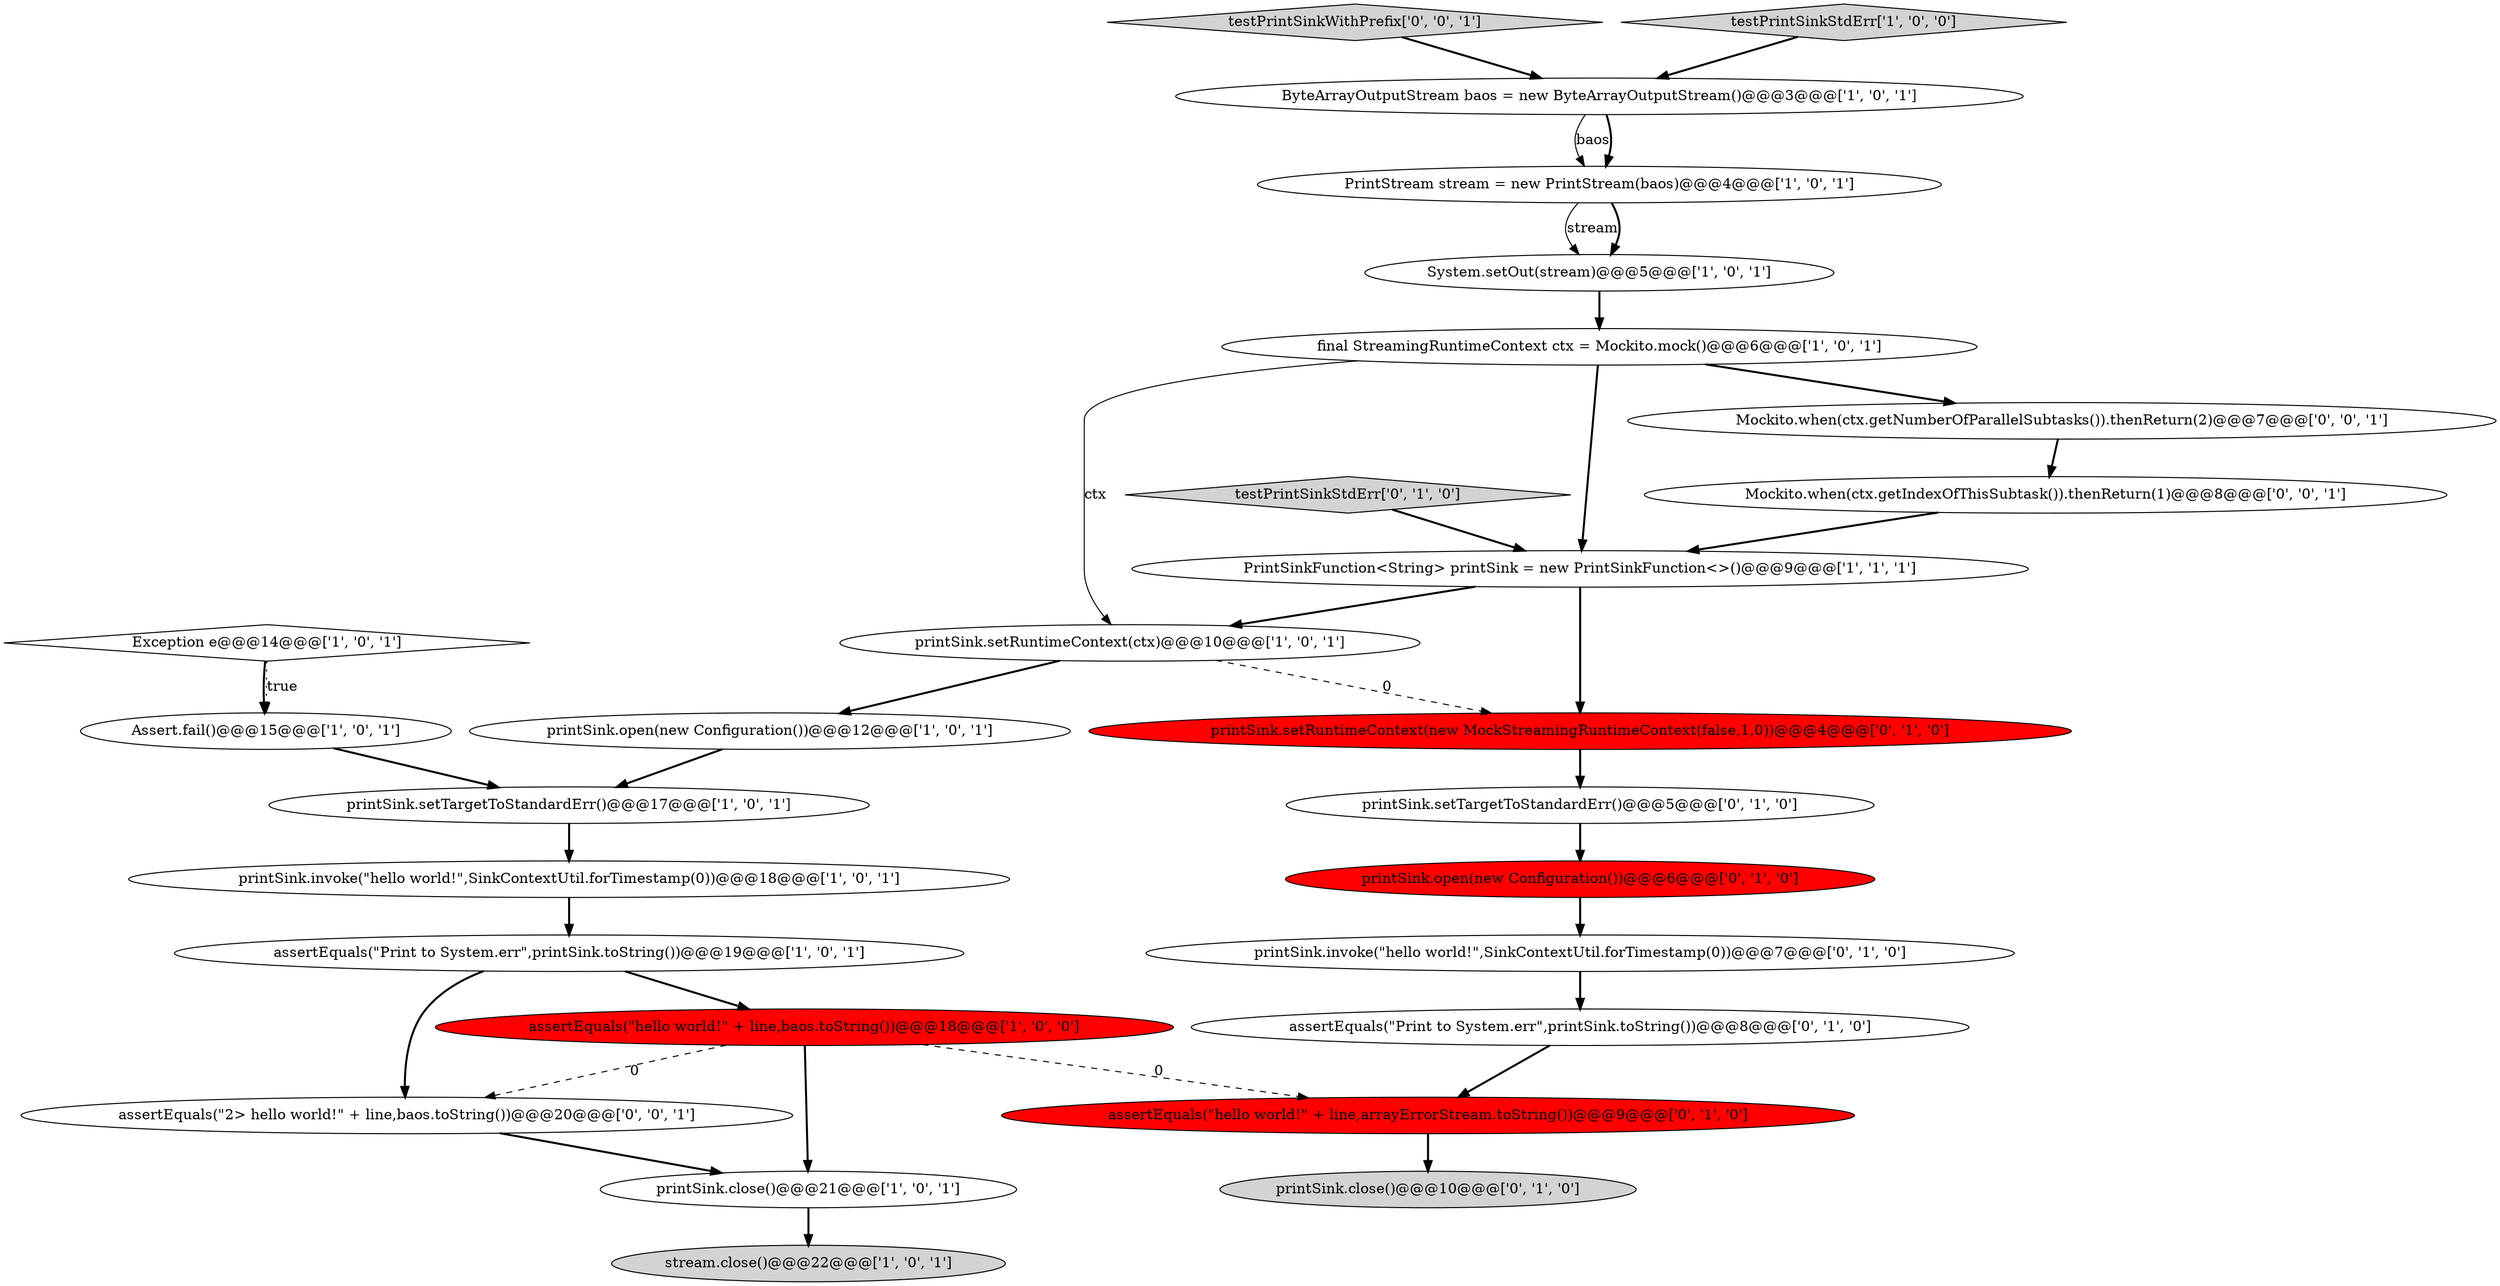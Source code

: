 digraph {
4 [style = filled, label = "printSink.close()@@@21@@@['1', '0', '1']", fillcolor = white, shape = ellipse image = "AAA0AAABBB1BBB"];
11 [style = filled, label = "assertEquals(\"Print to System.err\",printSink.toString())@@@19@@@['1', '0', '1']", fillcolor = white, shape = ellipse image = "AAA0AAABBB1BBB"];
21 [style = filled, label = "printSink.setTargetToStandardErr()@@@5@@@['0', '1', '0']", fillcolor = white, shape = ellipse image = "AAA0AAABBB2BBB"];
6 [style = filled, label = "PrintStream stream = new PrintStream(baos)@@@4@@@['1', '0', '1']", fillcolor = white, shape = ellipse image = "AAA0AAABBB1BBB"];
0 [style = filled, label = "printSink.setRuntimeContext(ctx)@@@10@@@['1', '0', '1']", fillcolor = white, shape = ellipse image = "AAA0AAABBB1BBB"];
27 [style = filled, label = "assertEquals(\"2> hello world!\" + line,baos.toString())@@@20@@@['0', '0', '1']", fillcolor = white, shape = ellipse image = "AAA0AAABBB3BBB"];
20 [style = filled, label = "printSink.open(new Configuration())@@@6@@@['0', '1', '0']", fillcolor = red, shape = ellipse image = "AAA1AAABBB2BBB"];
18 [style = filled, label = "assertEquals(\"hello world!\" + line,arrayErrorStream.toString())@@@9@@@['0', '1', '0']", fillcolor = red, shape = ellipse image = "AAA1AAABBB2BBB"];
16 [style = filled, label = "testPrintSinkStdErr['0', '1', '0']", fillcolor = lightgray, shape = diamond image = "AAA0AAABBB2BBB"];
24 [style = filled, label = "Mockito.when(ctx.getNumberOfParallelSubtasks()).thenReturn(2)@@@7@@@['0', '0', '1']", fillcolor = white, shape = ellipse image = "AAA0AAABBB3BBB"];
12 [style = filled, label = "ByteArrayOutputStream baos = new ByteArrayOutputStream()@@@3@@@['1', '0', '1']", fillcolor = white, shape = ellipse image = "AAA0AAABBB1BBB"];
3 [style = filled, label = "Exception e@@@14@@@['1', '0', '1']", fillcolor = white, shape = diamond image = "AAA0AAABBB1BBB"];
26 [style = filled, label = "testPrintSinkWithPrefix['0', '0', '1']", fillcolor = lightgray, shape = diamond image = "AAA0AAABBB3BBB"];
5 [style = filled, label = "final StreamingRuntimeContext ctx = Mockito.mock()@@@6@@@['1', '0', '1']", fillcolor = white, shape = ellipse image = "AAA0AAABBB1BBB"];
9 [style = filled, label = "printSink.invoke(\"hello world!\",SinkContextUtil.forTimestamp(0))@@@18@@@['1', '0', '1']", fillcolor = white, shape = ellipse image = "AAA0AAABBB1BBB"];
10 [style = filled, label = "assertEquals(\"hello world!\" + line,baos.toString())@@@18@@@['1', '0', '0']", fillcolor = red, shape = ellipse image = "AAA1AAABBB1BBB"];
8 [style = filled, label = "Assert.fail()@@@15@@@['1', '0', '1']", fillcolor = white, shape = ellipse image = "AAA0AAABBB1BBB"];
14 [style = filled, label = "PrintSinkFunction<String> printSink = new PrintSinkFunction<>()@@@9@@@['1', '1', '1']", fillcolor = white, shape = ellipse image = "AAA0AAABBB1BBB"];
7 [style = filled, label = "printSink.open(new Configuration())@@@12@@@['1', '0', '1']", fillcolor = white, shape = ellipse image = "AAA0AAABBB1BBB"];
1 [style = filled, label = "System.setOut(stream)@@@5@@@['1', '0', '1']", fillcolor = white, shape = ellipse image = "AAA0AAABBB1BBB"];
19 [style = filled, label = "printSink.close()@@@10@@@['0', '1', '0']", fillcolor = lightgray, shape = ellipse image = "AAA0AAABBB2BBB"];
23 [style = filled, label = "assertEquals(\"Print to System.err\",printSink.toString())@@@8@@@['0', '1', '0']", fillcolor = white, shape = ellipse image = "AAA0AAABBB2BBB"];
17 [style = filled, label = "printSink.setRuntimeContext(new MockStreamingRuntimeContext(false,1,0))@@@4@@@['0', '1', '0']", fillcolor = red, shape = ellipse image = "AAA1AAABBB2BBB"];
15 [style = filled, label = "printSink.setTargetToStandardErr()@@@17@@@['1', '0', '1']", fillcolor = white, shape = ellipse image = "AAA0AAABBB1BBB"];
25 [style = filled, label = "Mockito.when(ctx.getIndexOfThisSubtask()).thenReturn(1)@@@8@@@['0', '0', '1']", fillcolor = white, shape = ellipse image = "AAA0AAABBB3BBB"];
2 [style = filled, label = "stream.close()@@@22@@@['1', '0', '1']", fillcolor = lightgray, shape = ellipse image = "AAA0AAABBB1BBB"];
13 [style = filled, label = "testPrintSinkStdErr['1', '0', '0']", fillcolor = lightgray, shape = diamond image = "AAA0AAABBB1BBB"];
22 [style = filled, label = "printSink.invoke(\"hello world!\",SinkContextUtil.forTimestamp(0))@@@7@@@['0', '1', '0']", fillcolor = white, shape = ellipse image = "AAA0AAABBB2BBB"];
1->5 [style = bold, label=""];
5->0 [style = solid, label="ctx"];
12->6 [style = solid, label="baos"];
8->15 [style = bold, label=""];
9->11 [style = bold, label=""];
18->19 [style = bold, label=""];
14->17 [style = bold, label=""];
4->2 [style = bold, label=""];
25->14 [style = bold, label=""];
5->14 [style = bold, label=""];
10->27 [style = dashed, label="0"];
12->6 [style = bold, label=""];
0->17 [style = dashed, label="0"];
22->23 [style = bold, label=""];
20->22 [style = bold, label=""];
0->7 [style = bold, label=""];
6->1 [style = solid, label="stream"];
6->1 [style = bold, label=""];
27->4 [style = bold, label=""];
26->12 [style = bold, label=""];
13->12 [style = bold, label=""];
21->20 [style = bold, label=""];
14->0 [style = bold, label=""];
15->9 [style = bold, label=""];
11->10 [style = bold, label=""];
24->25 [style = bold, label=""];
3->8 [style = bold, label=""];
5->24 [style = bold, label=""];
10->4 [style = bold, label=""];
7->15 [style = bold, label=""];
16->14 [style = bold, label=""];
3->8 [style = dotted, label="true"];
17->21 [style = bold, label=""];
23->18 [style = bold, label=""];
10->18 [style = dashed, label="0"];
11->27 [style = bold, label=""];
}
